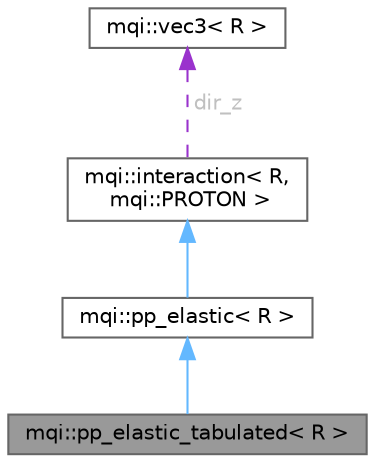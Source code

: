 digraph "mqi::pp_elastic_tabulated&lt; R &gt;"
{
 // LATEX_PDF_SIZE
  bgcolor="transparent";
  edge [fontname=Helvetica,fontsize=10,labelfontname=Helvetica,labelfontsize=10];
  node [fontname=Helvetica,fontsize=10,shape=box,height=0.2,width=0.4];
  Node1 [id="Node000001",label="mqi::pp_elastic_tabulated\< R \>",height=0.2,width=0.4,color="gray40", fillcolor="grey60", style="filled", fontcolor="black",tooltip="Represents p-p elastic interaction using tabulated cross-section data."];
  Node2 -> Node1 [id="edge1_Node000001_Node000002",dir="back",color="steelblue1",style="solid",tooltip=" "];
  Node2 [id="Node000002",label="mqi::pp_elastic\< R \>",height=0.2,width=0.4,color="gray40", fillcolor="white", style="filled",URL="$classmqi_1_1pp__elastic.html",tooltip="Represents the elastic interaction between two protons."];
  Node3 -> Node2 [id="edge2_Node000002_Node000003",dir="back",color="steelblue1",style="solid",tooltip=" "];
  Node3 [id="Node000003",label="mqi::interaction\< R,\l mqi::PROTON \>",height=0.2,width=0.4,color="gray40", fillcolor="white", style="filled",URL="$classmqi_1_1interaction.html",tooltip=" "];
  Node4 -> Node3 [id="edge3_Node000003_Node000004",dir="back",color="darkorchid3",style="dashed",tooltip=" ",label=<<TABLE CELLBORDER="0" BORDER="0"><TR><TD VALIGN="top" ALIGN="LEFT" CELLPADDING="1" CELLSPACING="0">dir_z</TD></TR>
</TABLE>> ,fontcolor="grey" ];
  Node4 [id="Node000004",label="mqi::vec3\< R \>",height=0.2,width=0.4,color="gray40", fillcolor="white", style="filled",URL="$classmqi_1_1vec3.html",tooltip=" "];
}

